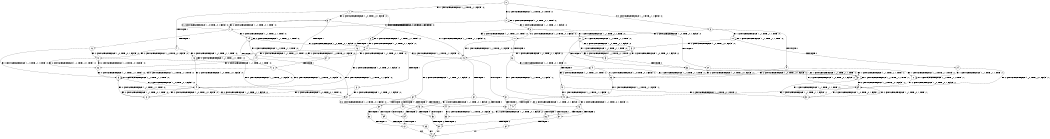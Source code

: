 digraph BCG {
size = "7, 10.5";
center = TRUE;
node [shape = circle];
0 [peripheries = 2];
0 -> 1 [label = "EX !1 !ATOMIC_EXCH_BRANCH (1, +1, TRUE, +1, 1, FALSE) !:0:"];
0 -> 2 [label = "EX !2 !ATOMIC_EXCH_BRANCH (1, +0, TRUE, +0, 1, TRUE) !:0:"];
0 -> 3 [label = "EX !0 !ATOMIC_EXCH_BRANCH (1, +1, TRUE, +1, 1, FALSE) !:0:"];
1 -> 4 [label = "TERMINATE !1"];
1 -> 5 [label = "EX !2 !ATOMIC_EXCH_BRANCH (1, +0, TRUE, +0, 1, FALSE) !:0:"];
1 -> 6 [label = "EX !0 !ATOMIC_EXCH_BRANCH (1, +1, TRUE, +1, 1, TRUE) !:0:"];
2 -> 7 [label = "EX !1 !ATOMIC_EXCH_BRANCH (1, +1, TRUE, +1, 1, FALSE) !:0:"];
2 -> 8 [label = "EX !0 !ATOMIC_EXCH_BRANCH (1, +1, TRUE, +1, 1, FALSE) !:0:"];
2 -> 2 [label = "EX !2 !ATOMIC_EXCH_BRANCH (1, +0, TRUE, +0, 1, TRUE) !:0:"];
3 -> 9 [label = "TERMINATE !0"];
3 -> 10 [label = "EX !1 !ATOMIC_EXCH_BRANCH (1, +1, TRUE, +1, 1, TRUE) !:0:"];
3 -> 11 [label = "EX !2 !ATOMIC_EXCH_BRANCH (1, +0, TRUE, +0, 1, FALSE) !:0:"];
4 -> 12 [label = "EX !2 !ATOMIC_EXCH_BRANCH (1, +0, TRUE, +0, 1, FALSE) !:0:"];
4 -> 13 [label = "EX !0 !ATOMIC_EXCH_BRANCH (1, +1, TRUE, +1, 1, TRUE) !:0:"];
5 -> 14 [label = "TERMINATE !1"];
5 -> 15 [label = "EX !0 !ATOMIC_EXCH_BRANCH (1, +1, TRUE, +1, 1, FALSE) !:0:"];
5 -> 7 [label = "EX !2 !ATOMIC_EXCH_BRANCH (1, +1, TRUE, +0, 1, TRUE) !:0:"];
6 -> 16 [label = "TERMINATE !1"];
6 -> 17 [label = "EX !2 !ATOMIC_EXCH_BRANCH (1, +0, TRUE, +0, 1, FALSE) !:0:"];
6 -> 6 [label = "EX !0 !ATOMIC_EXCH_BRANCH (1, +1, TRUE, +1, 1, TRUE) !:0:"];
7 -> 18 [label = "TERMINATE !1"];
7 -> 19 [label = "EX !0 !ATOMIC_EXCH_BRANCH (1, +1, TRUE, +1, 1, TRUE) !:0:"];
7 -> 5 [label = "EX !2 !ATOMIC_EXCH_BRANCH (1, +0, TRUE, +0, 1, FALSE) !:0:"];
8 -> 20 [label = "TERMINATE !0"];
8 -> 21 [label = "EX !1 !ATOMIC_EXCH_BRANCH (1, +1, TRUE, +1, 1, TRUE) !:0:"];
8 -> 11 [label = "EX !2 !ATOMIC_EXCH_BRANCH (1, +0, TRUE, +0, 1, FALSE) !:0:"];
9 -> 22 [label = "EX !1 !ATOMIC_EXCH_BRANCH (1, +1, TRUE, +1, 1, TRUE) !:1:"];
9 -> 23 [label = "EX !2 !ATOMIC_EXCH_BRANCH (1, +0, TRUE, +0, 1, FALSE) !:1:"];
10 -> 24 [label = "TERMINATE !0"];
10 -> 25 [label = "EX !2 !ATOMIC_EXCH_BRANCH (1, +0, TRUE, +0, 1, FALSE) !:0:"];
10 -> 10 [label = "EX !1 !ATOMIC_EXCH_BRANCH (1, +1, TRUE, +1, 1, TRUE) !:0:"];
11 -> 26 [label = "TERMINATE !0"];
11 -> 15 [label = "EX !1 !ATOMIC_EXCH_BRANCH (1, +1, TRUE, +1, 1, FALSE) !:0:"];
11 -> 8 [label = "EX !2 !ATOMIC_EXCH_BRANCH (1, +1, TRUE, +0, 1, TRUE) !:0:"];
12 -> 27 [label = "EX !0 !ATOMIC_EXCH_BRANCH (1, +1, TRUE, +1, 1, FALSE) !:0:"];
12 -> 28 [label = "EX !2 !ATOMIC_EXCH_BRANCH (1, +1, TRUE, +0, 1, TRUE) !:0:"];
13 -> 29 [label = "EX !2 !ATOMIC_EXCH_BRANCH (1, +0, TRUE, +0, 1, FALSE) !:0:"];
13 -> 13 [label = "EX !0 !ATOMIC_EXCH_BRANCH (1, +1, TRUE, +1, 1, TRUE) !:0:"];
14 -> 27 [label = "EX !0 !ATOMIC_EXCH_BRANCH (1, +1, TRUE, +1, 1, FALSE) !:0:"];
14 -> 28 [label = "EX !2 !ATOMIC_EXCH_BRANCH (1, +1, TRUE, +0, 1, TRUE) !:0:"];
15 -> 30 [label = "TERMINATE !1"];
15 -> 31 [label = "TERMINATE !0"];
15 -> 32 [label = "EX !2 !ATOMIC_EXCH_BRANCH (1, +1, TRUE, +0, 1, FALSE) !:0:"];
16 -> 29 [label = "EX !2 !ATOMIC_EXCH_BRANCH (1, +0, TRUE, +0, 1, FALSE) !:0:"];
16 -> 13 [label = "EX !0 !ATOMIC_EXCH_BRANCH (1, +1, TRUE, +1, 1, TRUE) !:0:"];
17 -> 33 [label = "TERMINATE !1"];
17 -> 34 [label = "EX !2 !ATOMIC_EXCH_BRANCH (1, +1, TRUE, +0, 1, TRUE) !:0:"];
17 -> 15 [label = "EX !0 !ATOMIC_EXCH_BRANCH (1, +1, TRUE, +1, 1, FALSE) !:0:"];
18 -> 35 [label = "EX !0 !ATOMIC_EXCH_BRANCH (1, +1, TRUE, +1, 1, TRUE) !:0:"];
18 -> 12 [label = "EX !2 !ATOMIC_EXCH_BRANCH (1, +0, TRUE, +0, 1, FALSE) !:0:"];
19 -> 36 [label = "TERMINATE !1"];
19 -> 17 [label = "EX !2 !ATOMIC_EXCH_BRANCH (1, +0, TRUE, +0, 1, FALSE) !:0:"];
19 -> 19 [label = "EX !0 !ATOMIC_EXCH_BRANCH (1, +1, TRUE, +1, 1, TRUE) !:0:"];
20 -> 37 [label = "EX !1 !ATOMIC_EXCH_BRANCH (1, +1, TRUE, +1, 1, TRUE) !:1:"];
20 -> 23 [label = "EX !2 !ATOMIC_EXCH_BRANCH (1, +0, TRUE, +0, 1, FALSE) !:1:"];
21 -> 38 [label = "TERMINATE !0"];
21 -> 25 [label = "EX !2 !ATOMIC_EXCH_BRANCH (1, +0, TRUE, +0, 1, FALSE) !:0:"];
21 -> 21 [label = "EX !1 !ATOMIC_EXCH_BRANCH (1, +1, TRUE, +1, 1, TRUE) !:0:"];
22 -> 39 [label = "EX !2 !ATOMIC_EXCH_BRANCH (1, +0, TRUE, +0, 1, FALSE) !:1:"];
22 -> 22 [label = "EX !1 !ATOMIC_EXCH_BRANCH (1, +1, TRUE, +1, 1, TRUE) !:1:"];
23 -> 40 [label = "EX !1 !ATOMIC_EXCH_BRANCH (1, +1, TRUE, +1, 1, FALSE) !:1:"];
23 -> 41 [label = "EX !2 !ATOMIC_EXCH_BRANCH (1, +1, TRUE, +0, 1, TRUE) !:1:"];
24 -> 39 [label = "EX !2 !ATOMIC_EXCH_BRANCH (1, +0, TRUE, +0, 1, FALSE) !:1:"];
24 -> 22 [label = "EX !1 !ATOMIC_EXCH_BRANCH (1, +1, TRUE, +1, 1, TRUE) !:1:"];
25 -> 42 [label = "TERMINATE !0"];
25 -> 43 [label = "EX !2 !ATOMIC_EXCH_BRANCH (1, +1, TRUE, +0, 1, TRUE) !:0:"];
25 -> 15 [label = "EX !1 !ATOMIC_EXCH_BRANCH (1, +1, TRUE, +1, 1, FALSE) !:0:"];
26 -> 40 [label = "EX !1 !ATOMIC_EXCH_BRANCH (1, +1, TRUE, +1, 1, FALSE) !:1:"];
26 -> 41 [label = "EX !2 !ATOMIC_EXCH_BRANCH (1, +1, TRUE, +0, 1, TRUE) !:1:"];
27 -> 44 [label = "TERMINATE !0"];
27 -> 45 [label = "EX !2 !ATOMIC_EXCH_BRANCH (1, +1, TRUE, +0, 1, FALSE) !:0:"];
28 -> 35 [label = "EX !0 !ATOMIC_EXCH_BRANCH (1, +1, TRUE, +1, 1, TRUE) !:0:"];
28 -> 12 [label = "EX !2 !ATOMIC_EXCH_BRANCH (1, +0, TRUE, +0, 1, FALSE) !:0:"];
29 -> 46 [label = "EX !2 !ATOMIC_EXCH_BRANCH (1, +1, TRUE, +0, 1, TRUE) !:0:"];
29 -> 27 [label = "EX !0 !ATOMIC_EXCH_BRANCH (1, +1, TRUE, +1, 1, FALSE) !:0:"];
30 -> 44 [label = "TERMINATE !0"];
30 -> 45 [label = "EX !2 !ATOMIC_EXCH_BRANCH (1, +1, TRUE, +0, 1, FALSE) !:0:"];
31 -> 47 [label = "TERMINATE !1"];
31 -> 48 [label = "EX !2 !ATOMIC_EXCH_BRANCH (1, +1, TRUE, +0, 1, FALSE) !:1:"];
32 -> 49 [label = "TERMINATE !1"];
32 -> 50 [label = "TERMINATE !2"];
32 -> 51 [label = "TERMINATE !0"];
33 -> 46 [label = "EX !2 !ATOMIC_EXCH_BRANCH (1, +1, TRUE, +0, 1, TRUE) !:0:"];
33 -> 27 [label = "EX !0 !ATOMIC_EXCH_BRANCH (1, +1, TRUE, +1, 1, FALSE) !:0:"];
34 -> 36 [label = "TERMINATE !1"];
34 -> 17 [label = "EX !2 !ATOMIC_EXCH_BRANCH (1, +0, TRUE, +0, 1, FALSE) !:0:"];
34 -> 19 [label = "EX !0 !ATOMIC_EXCH_BRANCH (1, +1, TRUE, +1, 1, TRUE) !:0:"];
35 -> 29 [label = "EX !2 !ATOMIC_EXCH_BRANCH (1, +0, TRUE, +0, 1, FALSE) !:0:"];
35 -> 35 [label = "EX !0 !ATOMIC_EXCH_BRANCH (1, +1, TRUE, +1, 1, TRUE) !:0:"];
36 -> 29 [label = "EX !2 !ATOMIC_EXCH_BRANCH (1, +0, TRUE, +0, 1, FALSE) !:0:"];
36 -> 35 [label = "EX !0 !ATOMIC_EXCH_BRANCH (1, +1, TRUE, +1, 1, TRUE) !:0:"];
37 -> 39 [label = "EX !2 !ATOMIC_EXCH_BRANCH (1, +0, TRUE, +0, 1, FALSE) !:1:"];
37 -> 37 [label = "EX !1 !ATOMIC_EXCH_BRANCH (1, +1, TRUE, +1, 1, TRUE) !:1:"];
38 -> 39 [label = "EX !2 !ATOMIC_EXCH_BRANCH (1, +0, TRUE, +0, 1, FALSE) !:1:"];
38 -> 37 [label = "EX !1 !ATOMIC_EXCH_BRANCH (1, +1, TRUE, +1, 1, TRUE) !:1:"];
39 -> 52 [label = "EX !2 !ATOMIC_EXCH_BRANCH (1, +1, TRUE, +0, 1, TRUE) !:1:"];
39 -> 40 [label = "EX !1 !ATOMIC_EXCH_BRANCH (1, +1, TRUE, +1, 1, FALSE) !:1:"];
40 -> 47 [label = "TERMINATE !1"];
40 -> 48 [label = "EX !2 !ATOMIC_EXCH_BRANCH (1, +1, TRUE, +0, 1, FALSE) !:1:"];
41 -> 37 [label = "EX !1 !ATOMIC_EXCH_BRANCH (1, +1, TRUE, +1, 1, TRUE) !:1:"];
41 -> 23 [label = "EX !2 !ATOMIC_EXCH_BRANCH (1, +0, TRUE, +0, 1, FALSE) !:1:"];
42 -> 52 [label = "EX !2 !ATOMIC_EXCH_BRANCH (1, +1, TRUE, +0, 1, TRUE) !:1:"];
42 -> 40 [label = "EX !1 !ATOMIC_EXCH_BRANCH (1, +1, TRUE, +1, 1, FALSE) !:1:"];
43 -> 38 [label = "TERMINATE !0"];
43 -> 25 [label = "EX !2 !ATOMIC_EXCH_BRANCH (1, +0, TRUE, +0, 1, FALSE) !:0:"];
43 -> 21 [label = "EX !1 !ATOMIC_EXCH_BRANCH (1, +1, TRUE, +1, 1, TRUE) !:0:"];
44 -> 53 [label = "EX !2 !ATOMIC_EXCH_BRANCH (1, +1, TRUE, +0, 1, FALSE) !:2:"];
45 -> 54 [label = "TERMINATE !2"];
45 -> 55 [label = "TERMINATE !0"];
46 -> 29 [label = "EX !2 !ATOMIC_EXCH_BRANCH (1, +0, TRUE, +0, 1, FALSE) !:0:"];
46 -> 35 [label = "EX !0 !ATOMIC_EXCH_BRANCH (1, +1, TRUE, +1, 1, TRUE) !:0:"];
47 -> 53 [label = "EX !2 !ATOMIC_EXCH_BRANCH (1, +1, TRUE, +0, 1, FALSE) !:2:"];
48 -> 56 [label = "TERMINATE !1"];
48 -> 57 [label = "TERMINATE !2"];
49 -> 54 [label = "TERMINATE !2"];
49 -> 55 [label = "TERMINATE !0"];
50 -> 58 [label = "TERMINATE !1"];
50 -> 59 [label = "TERMINATE !0"];
51 -> 56 [label = "TERMINATE !1"];
51 -> 57 [label = "TERMINATE !2"];
52 -> 39 [label = "EX !2 !ATOMIC_EXCH_BRANCH (1, +0, TRUE, +0, 1, FALSE) !:1:"];
52 -> 37 [label = "EX !1 !ATOMIC_EXCH_BRANCH (1, +1, TRUE, +1, 1, TRUE) !:1:"];
53 -> 60 [label = "TERMINATE !2"];
54 -> 61 [label = "TERMINATE !0"];
55 -> 60 [label = "TERMINATE !2"];
56 -> 60 [label = "TERMINATE !2"];
57 -> 62 [label = "TERMINATE !1"];
58 -> 61 [label = "TERMINATE !0"];
59 -> 63 [label = "TERMINATE !1"];
60 -> 64 [label = "exit"];
61 -> 64 [label = "exit"];
62 -> 64 [label = "exit"];
63 -> 64 [label = "exit"];
}

